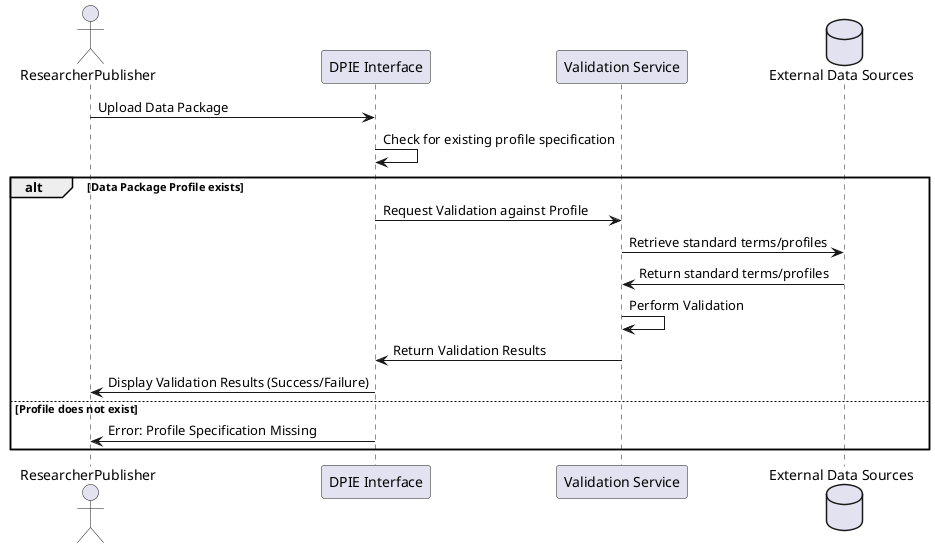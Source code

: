 @startuml
actor ResearcherPublisher as RP
participant "DPIE Interface" as DPIE
participant "Validation Service" as VS
database "External Data Sources" as EDS

RP -> DPIE : Upload Data Package
DPIE -> DPIE : Check for existing profile specification
alt Data Package Profile exists
    DPIE -> VS : Request Validation against Profile
    VS -> EDS : Retrieve standard terms/profiles
    EDS -> VS : Return standard terms/profiles
    VS -> VS : Perform Validation
    VS -> DPIE : Return Validation Results
    DPIE -> RP : Display Validation Results (Success/Failure)
else Profile does not exist
    DPIE -> RP : Error: Profile Specification Missing
end
@enduml
